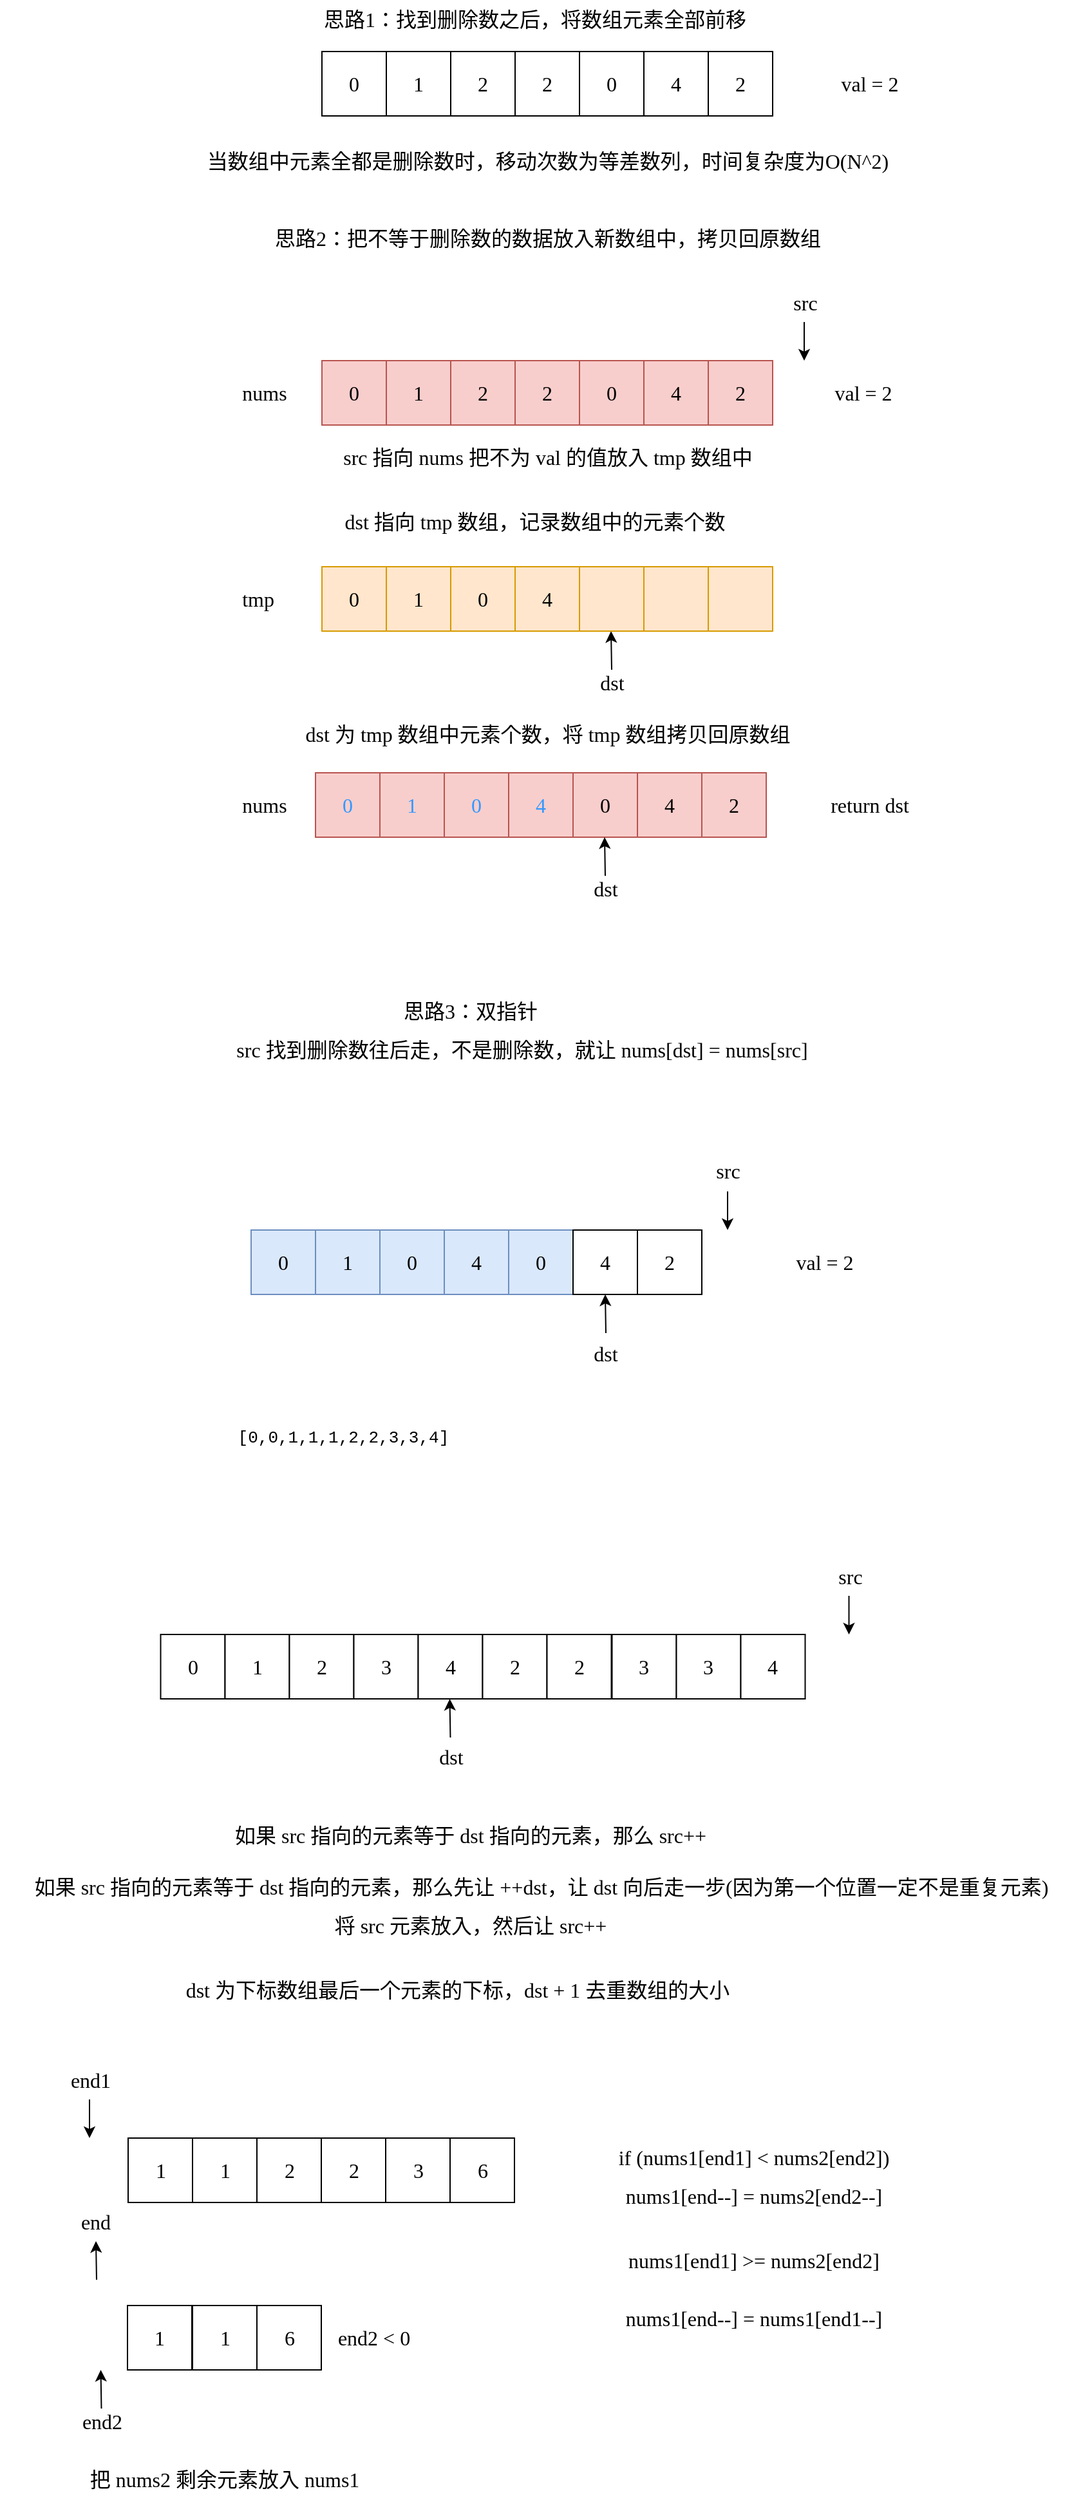 <mxfile version="20.2.3" type="device"><diagram id="tGo_U_AMx95eiQnGcqop" name="第 1 页"><mxGraphModel dx="1038" dy="649" grid="1" gridSize="10" guides="1" tooltips="1" connect="1" arrows="1" fold="1" page="1" pageScale="1" pageWidth="1900" pageHeight="5000" math="0" shadow="0"><root><mxCell id="0"/><mxCell id="1" parent="0"/><mxCell id="850_xuY6AOLNf2zJrWUo-1" value="0" style="whiteSpace=wrap;html=1;aspect=fixed;fontFamily=Comic Sans MS;fontSize=16;" vertex="1" parent="1"><mxGeometry x="325" y="200" width="50" height="50" as="geometry"/></mxCell><mxCell id="850_xuY6AOLNf2zJrWUo-2" value="1" style="whiteSpace=wrap;html=1;aspect=fixed;fontFamily=Comic Sans MS;fontSize=16;" vertex="1" parent="1"><mxGeometry x="375" y="200" width="50" height="50" as="geometry"/></mxCell><mxCell id="850_xuY6AOLNf2zJrWUo-3" value="2" style="whiteSpace=wrap;html=1;aspect=fixed;fontFamily=Comic Sans MS;fontSize=16;" vertex="1" parent="1"><mxGeometry x="425" y="200" width="50" height="50" as="geometry"/></mxCell><mxCell id="850_xuY6AOLNf2zJrWUo-4" value="2" style="whiteSpace=wrap;html=1;aspect=fixed;fontFamily=Comic Sans MS;fontSize=16;" vertex="1" parent="1"><mxGeometry x="475" y="200" width="50" height="50" as="geometry"/></mxCell><mxCell id="850_xuY6AOLNf2zJrWUo-5" value="0" style="whiteSpace=wrap;html=1;aspect=fixed;fontFamily=Comic Sans MS;fontSize=16;" vertex="1" parent="1"><mxGeometry x="525" y="200" width="50" height="50" as="geometry"/></mxCell><mxCell id="850_xuY6AOLNf2zJrWUo-6" value="4" style="whiteSpace=wrap;html=1;aspect=fixed;fontFamily=Comic Sans MS;fontSize=16;" vertex="1" parent="1"><mxGeometry x="575" y="200" width="50" height="50" as="geometry"/></mxCell><mxCell id="850_xuY6AOLNf2zJrWUo-7" value="2" style="whiteSpace=wrap;html=1;aspect=fixed;fontFamily=Comic Sans MS;fontSize=16;" vertex="1" parent="1"><mxGeometry x="625" y="200" width="50" height="50" as="geometry"/></mxCell><mxCell id="850_xuY6AOLNf2zJrWUo-8" value="&lt;font style=&quot;font-size: 16px;&quot; face=&quot;Comic Sans MS&quot;&gt;val = 2&lt;/font&gt;" style="text;html=1;align=center;verticalAlign=middle;resizable=0;points=[];autosize=1;strokeColor=none;fillColor=none;" vertex="1" parent="1"><mxGeometry x="715" y="210" width="70" height="30" as="geometry"/></mxCell><mxCell id="850_xuY6AOLNf2zJrWUo-10" value="当数组中元素全都是删除数时，移动次数为等差数列，时间复杂度为O(N^2)" style="text;html=1;align=center;verticalAlign=middle;resizable=0;points=[];autosize=1;strokeColor=none;fillColor=none;fontSize=16;fontFamily=Comic Sans MS;" vertex="1" parent="1"><mxGeometry x="220" y="270" width="560" height="30" as="geometry"/></mxCell><mxCell id="850_xuY6AOLNf2zJrWUo-11" value="思路1：找到删除数之后，将数组元素全部前移" style="text;html=1;align=center;verticalAlign=middle;resizable=0;points=[];autosize=1;strokeColor=none;fillColor=none;fontSize=16;fontFamily=Comic Sans MS;" vertex="1" parent="1"><mxGeometry x="315" y="160" width="350" height="30" as="geometry"/></mxCell><mxCell id="850_xuY6AOLNf2zJrWUo-12" value="思路2：把不等于删除数的数据放入新数组中，拷贝回原数组" style="text;html=1;align=center;verticalAlign=middle;resizable=0;points=[];autosize=1;strokeColor=none;fillColor=none;fontSize=16;fontFamily=Comic Sans MS;" vertex="1" parent="1"><mxGeometry x="275" y="330" width="450" height="30" as="geometry"/></mxCell><mxCell id="850_xuY6AOLNf2zJrWUo-13" value="0" style="whiteSpace=wrap;html=1;aspect=fixed;fontFamily=Comic Sans MS;fontSize=16;fillColor=#f8cecc;strokeColor=#b85450;" vertex="1" parent="1"><mxGeometry x="325" y="440" width="50" height="50" as="geometry"/></mxCell><mxCell id="850_xuY6AOLNf2zJrWUo-14" value="1" style="whiteSpace=wrap;html=1;aspect=fixed;fontFamily=Comic Sans MS;fontSize=16;fillColor=#f8cecc;strokeColor=#b85450;" vertex="1" parent="1"><mxGeometry x="375" y="440" width="50" height="50" as="geometry"/></mxCell><mxCell id="850_xuY6AOLNf2zJrWUo-15" value="2" style="whiteSpace=wrap;html=1;aspect=fixed;fontFamily=Comic Sans MS;fontSize=16;fillColor=#f8cecc;strokeColor=#b85450;" vertex="1" parent="1"><mxGeometry x="425" y="440" width="50" height="50" as="geometry"/></mxCell><mxCell id="850_xuY6AOLNf2zJrWUo-16" value="2" style="whiteSpace=wrap;html=1;aspect=fixed;fontFamily=Comic Sans MS;fontSize=16;fillColor=#f8cecc;strokeColor=#b85450;" vertex="1" parent="1"><mxGeometry x="475" y="440" width="50" height="50" as="geometry"/></mxCell><mxCell id="850_xuY6AOLNf2zJrWUo-17" value="0" style="whiteSpace=wrap;html=1;aspect=fixed;fontFamily=Comic Sans MS;fontSize=16;fillColor=#f8cecc;strokeColor=#b85450;" vertex="1" parent="1"><mxGeometry x="525" y="440" width="50" height="50" as="geometry"/></mxCell><mxCell id="850_xuY6AOLNf2zJrWUo-18" value="4" style="whiteSpace=wrap;html=1;aspect=fixed;fontFamily=Comic Sans MS;fontSize=16;fillColor=#f8cecc;strokeColor=#b85450;" vertex="1" parent="1"><mxGeometry x="575" y="440" width="50" height="50" as="geometry"/></mxCell><mxCell id="850_xuY6AOLNf2zJrWUo-19" value="2" style="whiteSpace=wrap;html=1;aspect=fixed;fontFamily=Comic Sans MS;fontSize=16;fillColor=#f8cecc;strokeColor=#b85450;" vertex="1" parent="1"><mxGeometry x="625" y="440" width="50" height="50" as="geometry"/></mxCell><mxCell id="850_xuY6AOLNf2zJrWUo-20" value="src" style="text;html=1;align=center;verticalAlign=middle;resizable=0;points=[];autosize=1;strokeColor=none;fillColor=none;fontSize=16;fontFamily=Comic Sans MS;" vertex="1" parent="1"><mxGeometry x="675" y="380" width="50" height="30" as="geometry"/></mxCell><mxCell id="850_xuY6AOLNf2zJrWUo-21" value="" style="endArrow=classic;html=1;rounded=0;fontFamily=Comic Sans MS;fontSize=16;" edge="1" parent="1"><mxGeometry width="50" height="50" relative="1" as="geometry"><mxPoint x="699.5" y="410" as="sourcePoint"/><mxPoint x="699.5" y="440" as="targetPoint"/></mxGeometry></mxCell><mxCell id="850_xuY6AOLNf2zJrWUo-26" value="" style="endArrow=classic;html=1;rounded=0;fontFamily=Comic Sans MS;fontSize=16;" edge="1" parent="1"><mxGeometry width="50" height="50" relative="1" as="geometry"><mxPoint x="550" y="680" as="sourcePoint"/><mxPoint x="549.5" y="650" as="targetPoint"/></mxGeometry></mxCell><mxCell id="850_xuY6AOLNf2zJrWUo-27" value="dst" style="text;html=1;align=center;verticalAlign=middle;resizable=0;points=[];autosize=1;strokeColor=none;fillColor=none;fontSize=16;fontFamily=Comic Sans MS;" vertex="1" parent="1"><mxGeometry x="525" y="675" width="50" height="30" as="geometry"/></mxCell><mxCell id="850_xuY6AOLNf2zJrWUo-28" value="tmp" style="text;html=1;align=center;verticalAlign=middle;resizable=0;points=[];autosize=1;fontSize=16;fontFamily=Comic Sans MS;" vertex="1" parent="1"><mxGeometry x="250" y="610" width="50" height="30" as="geometry"/></mxCell><mxCell id="850_xuY6AOLNf2zJrWUo-29" value="0" style="whiteSpace=wrap;html=1;aspect=fixed;fontFamily=Comic Sans MS;fontSize=16;fillColor=#ffe6cc;strokeColor=#d79b00;" vertex="1" parent="1"><mxGeometry x="325" y="600" width="50" height="50" as="geometry"/></mxCell><mxCell id="850_xuY6AOLNf2zJrWUo-30" value="1" style="whiteSpace=wrap;html=1;aspect=fixed;fontFamily=Comic Sans MS;fontSize=16;fillColor=#ffe6cc;strokeColor=#d79b00;" vertex="1" parent="1"><mxGeometry x="375" y="600" width="50" height="50" as="geometry"/></mxCell><mxCell id="850_xuY6AOLNf2zJrWUo-31" value="0" style="whiteSpace=wrap;html=1;aspect=fixed;fontFamily=Comic Sans MS;fontSize=16;fillColor=#ffe6cc;strokeColor=#d79b00;" vertex="1" parent="1"><mxGeometry x="425" y="600" width="50" height="50" as="geometry"/></mxCell><mxCell id="850_xuY6AOLNf2zJrWUo-32" value="4" style="whiteSpace=wrap;html=1;aspect=fixed;fontFamily=Comic Sans MS;fontSize=16;fillColor=#ffe6cc;strokeColor=#d79b00;" vertex="1" parent="1"><mxGeometry x="475" y="600" width="50" height="50" as="geometry"/></mxCell><mxCell id="850_xuY6AOLNf2zJrWUo-33" value="" style="whiteSpace=wrap;html=1;aspect=fixed;fontFamily=Comic Sans MS;fontSize=16;fillColor=#ffe6cc;strokeColor=#d79b00;" vertex="1" parent="1"><mxGeometry x="525" y="600" width="50" height="50" as="geometry"/></mxCell><mxCell id="850_xuY6AOLNf2zJrWUo-34" value="" style="whiteSpace=wrap;html=1;aspect=fixed;fontFamily=Comic Sans MS;fontSize=16;fillColor=#ffe6cc;strokeColor=#d79b00;" vertex="1" parent="1"><mxGeometry x="575" y="600" width="50" height="50" as="geometry"/></mxCell><mxCell id="850_xuY6AOLNf2zJrWUo-35" value="" style="whiteSpace=wrap;html=1;aspect=fixed;fontFamily=Comic Sans MS;fontSize=16;fillColor=#ffe6cc;strokeColor=#d79b00;" vertex="1" parent="1"><mxGeometry x="625" y="600" width="50" height="50" as="geometry"/></mxCell><mxCell id="850_xuY6AOLNf2zJrWUo-36" value="val = 2" style="text;html=1;align=center;verticalAlign=middle;resizable=0;points=[];autosize=1;strokeColor=none;fillColor=none;fontSize=16;fontFamily=Comic Sans MS;" vertex="1" parent="1"><mxGeometry x="710" y="450" width="70" height="30" as="geometry"/></mxCell><mxCell id="850_xuY6AOLNf2zJrWUo-39" value="return dst" style="text;html=1;align=center;verticalAlign=middle;resizable=0;points=[];autosize=1;strokeColor=none;fillColor=none;fontSize=16;fontFamily=Comic Sans MS;" vertex="1" parent="1"><mxGeometry x="700" y="770" width="100" height="30" as="geometry"/></mxCell><mxCell id="850_xuY6AOLNf2zJrWUo-40" value="nums" style="text;html=1;align=center;verticalAlign=middle;resizable=0;points=[];autosize=1;fontSize=16;fontFamily=Comic Sans MS;" vertex="1" parent="1"><mxGeometry x="250" y="450" width="60" height="30" as="geometry"/></mxCell><mxCell id="850_xuY6AOLNf2zJrWUo-42" value="src 指向 nums 把不为 val 的值放入 tmp 数组中" style="text;html=1;align=center;verticalAlign=middle;resizable=0;points=[];autosize=1;strokeColor=none;fillColor=none;fontSize=16;fontFamily=Comic Sans MS;" vertex="1" parent="1"><mxGeometry x="320" y="500" width="360" height="30" as="geometry"/></mxCell><mxCell id="850_xuY6AOLNf2zJrWUo-43" value="dst 指向 tmp 数组，记录数组中的元素个数" style="text;html=1;align=center;verticalAlign=middle;resizable=0;points=[];autosize=1;strokeColor=none;fillColor=none;fontSize=16;fontFamily=Comic Sans MS;" vertex="1" parent="1"><mxGeometry x="325" y="550" width="330" height="30" as="geometry"/></mxCell><mxCell id="850_xuY6AOLNf2zJrWUo-44" value="dst 为 tmp 数组中元素个数，将 tmp 数组拷贝回原数组" style="text;html=1;align=center;verticalAlign=middle;resizable=0;points=[];autosize=1;strokeColor=none;fillColor=none;fontSize=16;fontFamily=Comic Sans MS;" vertex="1" parent="1"><mxGeometry x="290" y="715" width="420" height="30" as="geometry"/></mxCell><mxCell id="850_xuY6AOLNf2zJrWUo-45" value="&lt;font color=&quot;#3399ff&quot;&gt;0&lt;/font&gt;" style="whiteSpace=wrap;html=1;aspect=fixed;fontFamily=Comic Sans MS;fontSize=16;fillColor=#f8cecc;strokeColor=#b85450;" vertex="1" parent="1"><mxGeometry x="320" y="760" width="50" height="50" as="geometry"/></mxCell><mxCell id="850_xuY6AOLNf2zJrWUo-46" value="&lt;font color=&quot;#3399ff&quot;&gt;1&lt;/font&gt;" style="whiteSpace=wrap;html=1;aspect=fixed;fontFamily=Comic Sans MS;fontSize=16;fillColor=#f8cecc;strokeColor=#b85450;" vertex="1" parent="1"><mxGeometry x="370" y="760" width="50" height="50" as="geometry"/></mxCell><mxCell id="850_xuY6AOLNf2zJrWUo-47" value="&lt;font color=&quot;#3399ff&quot;&gt;0&lt;/font&gt;" style="whiteSpace=wrap;html=1;aspect=fixed;fontFamily=Comic Sans MS;fontSize=16;fillColor=#f8cecc;strokeColor=#b85450;" vertex="1" parent="1"><mxGeometry x="420" y="760" width="50" height="50" as="geometry"/></mxCell><mxCell id="850_xuY6AOLNf2zJrWUo-48" value="&lt;font color=&quot;#3399ff&quot;&gt;4&lt;/font&gt;" style="whiteSpace=wrap;html=1;aspect=fixed;fontFamily=Comic Sans MS;fontSize=16;fillColor=#f8cecc;strokeColor=#b85450;" vertex="1" parent="1"><mxGeometry x="470" y="760" width="50" height="50" as="geometry"/></mxCell><mxCell id="850_xuY6AOLNf2zJrWUo-49" value="0" style="whiteSpace=wrap;html=1;aspect=fixed;fontFamily=Comic Sans MS;fontSize=16;fillColor=#f8cecc;strokeColor=#b85450;" vertex="1" parent="1"><mxGeometry x="520" y="760" width="50" height="50" as="geometry"/></mxCell><mxCell id="850_xuY6AOLNf2zJrWUo-50" value="4" style="whiteSpace=wrap;html=1;aspect=fixed;fontFamily=Comic Sans MS;fontSize=16;fillColor=#f8cecc;strokeColor=#b85450;" vertex="1" parent="1"><mxGeometry x="570" y="760" width="50" height="50" as="geometry"/></mxCell><mxCell id="850_xuY6AOLNf2zJrWUo-51" value="2" style="whiteSpace=wrap;html=1;aspect=fixed;fontFamily=Comic Sans MS;fontSize=16;fillColor=#f8cecc;strokeColor=#b85450;" vertex="1" parent="1"><mxGeometry x="620" y="760" width="50" height="50" as="geometry"/></mxCell><mxCell id="850_xuY6AOLNf2zJrWUo-52" value="nums" style="text;html=1;align=center;verticalAlign=middle;resizable=0;points=[];autosize=1;fontSize=16;fontFamily=Comic Sans MS;" vertex="1" parent="1"><mxGeometry x="250" y="770" width="60" height="30" as="geometry"/></mxCell><mxCell id="850_xuY6AOLNf2zJrWUo-53" value="" style="endArrow=classic;html=1;rounded=0;fontFamily=Comic Sans MS;fontSize=16;" edge="1" parent="1"><mxGeometry width="50" height="50" relative="1" as="geometry"><mxPoint x="545" y="840" as="sourcePoint"/><mxPoint x="544.5" y="810" as="targetPoint"/></mxGeometry></mxCell><mxCell id="850_xuY6AOLNf2zJrWUo-54" value="dst" style="text;html=1;align=center;verticalAlign=middle;resizable=0;points=[];autosize=1;strokeColor=none;fillColor=none;fontSize=16;fontFamily=Comic Sans MS;" vertex="1" parent="1"><mxGeometry x="520" y="835" width="50" height="30" as="geometry"/></mxCell><mxCell id="850_xuY6AOLNf2zJrWUo-56" value="0" style="whiteSpace=wrap;html=1;aspect=fixed;fontFamily=Comic Sans MS;fontSize=16;fillColor=#dae8fc;strokeColor=#6c8ebf;" vertex="1" parent="1"><mxGeometry x="270" y="1115" width="50" height="50" as="geometry"/></mxCell><mxCell id="850_xuY6AOLNf2zJrWUo-57" value="1" style="whiteSpace=wrap;html=1;aspect=fixed;fontFamily=Comic Sans MS;fontSize=16;fillColor=#dae8fc;strokeColor=#6c8ebf;" vertex="1" parent="1"><mxGeometry x="320" y="1115" width="50" height="50" as="geometry"/></mxCell><mxCell id="850_xuY6AOLNf2zJrWUo-58" value="0" style="whiteSpace=wrap;html=1;aspect=fixed;fontFamily=Comic Sans MS;fontSize=16;fillColor=#dae8fc;strokeColor=#6c8ebf;" vertex="1" parent="1"><mxGeometry x="370" y="1115" width="50" height="50" as="geometry"/></mxCell><mxCell id="850_xuY6AOLNf2zJrWUo-59" value="4" style="whiteSpace=wrap;html=1;aspect=fixed;fontFamily=Comic Sans MS;fontSize=16;fillColor=#dae8fc;strokeColor=#6c8ebf;" vertex="1" parent="1"><mxGeometry x="420" y="1115" width="50" height="50" as="geometry"/></mxCell><mxCell id="850_xuY6AOLNf2zJrWUo-60" value="0" style="whiteSpace=wrap;html=1;aspect=fixed;fontFamily=Comic Sans MS;fontSize=16;fillColor=#dae8fc;strokeColor=#6c8ebf;" vertex="1" parent="1"><mxGeometry x="470" y="1115" width="50" height="50" as="geometry"/></mxCell><mxCell id="850_xuY6AOLNf2zJrWUo-61" value="4" style="whiteSpace=wrap;html=1;aspect=fixed;fontFamily=Comic Sans MS;fontSize=16;" vertex="1" parent="1"><mxGeometry x="520" y="1115" width="50" height="50" as="geometry"/></mxCell><mxCell id="850_xuY6AOLNf2zJrWUo-62" value="2" style="whiteSpace=wrap;html=1;aspect=fixed;fontFamily=Comic Sans MS;fontSize=16;" vertex="1" parent="1"><mxGeometry x="570" y="1115" width="50" height="50" as="geometry"/></mxCell><mxCell id="850_xuY6AOLNf2zJrWUo-63" value="&lt;font color=&quot;#000000&quot;&gt;思路3：双指针&lt;/font&gt;" style="text;html=1;align=center;verticalAlign=middle;resizable=0;points=[];autosize=1;strokeColor=none;fillColor=none;fontSize=16;fontFamily=Comic Sans MS;fontColor=#3399FF;" vertex="1" parent="1"><mxGeometry x="375" y="930" width="130" height="30" as="geometry"/></mxCell><mxCell id="850_xuY6AOLNf2zJrWUo-64" value="" style="endArrow=classic;html=1;rounded=0;fontFamily=Comic Sans MS;fontSize=16;fontColor=#000000;" edge="1" parent="1"><mxGeometry width="50" height="50" relative="1" as="geometry"><mxPoint x="640" y="1085" as="sourcePoint"/><mxPoint x="640" y="1115" as="targetPoint"/></mxGeometry></mxCell><mxCell id="850_xuY6AOLNf2zJrWUo-65" value="" style="endArrow=classic;html=1;rounded=0;fontFamily=Comic Sans MS;fontSize=16;fontColor=#000000;" edge="1" parent="1"><mxGeometry width="50" height="50" relative="1" as="geometry"><mxPoint x="545.5" y="1195" as="sourcePoint"/><mxPoint x="545" y="1165" as="targetPoint"/></mxGeometry></mxCell><mxCell id="850_xuY6AOLNf2zJrWUo-66" value="src" style="text;html=1;align=center;verticalAlign=middle;resizable=0;points=[];autosize=1;strokeColor=none;fillColor=none;fontSize=16;fontFamily=Comic Sans MS;fontColor=#000000;" vertex="1" parent="1"><mxGeometry x="615" y="1054" width="50" height="30" as="geometry"/></mxCell><mxCell id="850_xuY6AOLNf2zJrWUo-67" value="dst" style="text;html=1;align=center;verticalAlign=middle;resizable=0;points=[];autosize=1;strokeColor=none;fillColor=none;fontSize=16;fontFamily=Comic Sans MS;fontColor=#000000;" vertex="1" parent="1"><mxGeometry x="520" y="1196" width="50" height="30" as="geometry"/></mxCell><mxCell id="850_xuY6AOLNf2zJrWUo-68" value="val = 2" style="text;html=1;align=center;verticalAlign=middle;resizable=0;points=[];autosize=1;strokeColor=none;fillColor=none;fontSize=16;fontFamily=Comic Sans MS;fontColor=#000000;" vertex="1" parent="1"><mxGeometry x="680" y="1125" width="70" height="30" as="geometry"/></mxCell><mxCell id="850_xuY6AOLNf2zJrWUo-69" value="src 找到删除数往后走，不是删除数，就让 nums[dst] = nums[src]" style="text;html=1;align=center;verticalAlign=middle;resizable=0;points=[];autosize=1;strokeColor=none;fillColor=none;fontSize=16;fontFamily=Comic Sans MS;fontColor=#000000;" vertex="1" parent="1"><mxGeometry x="235" y="960" width="490" height="30" as="geometry"/></mxCell><mxCell id="850_xuY6AOLNf2zJrWUo-70" value="&lt;pre style=&quot;box-sizing: border-box; font-size: 13px; font-family: SFMono-Regular, Consolas, &amp;quot;Liberation Mono&amp;quot;, Menlo, Courier, monospace; margin-top: 0px; margin-bottom: 1em; overflow: auto; background: rgba(var(--dsw-fill-tertiary-rgba)); padding: 10px 15px; color: rgba(var(--grey-9-rgb),1); line-height: 1.6; border-radius: 3px; font-style: normal; font-variant-ligatures: normal; font-variant-caps: normal; font-weight: 400; letter-spacing: normal; orphans: 2; text-align: start; text-indent: 0px; text-transform: none; widows: 2; word-spacing: 0px; -webkit-text-stroke-width: 0px; text-decoration-thickness: initial; text-decoration-style: initial; text-decoration-color: initial;&quot;&gt; [0,0,1,1,1,2,2,3,3,4]&lt;/pre&gt;" style="text;whiteSpace=wrap;html=1;fontSize=16;fontFamily=Comic Sans MS;fontColor=#000000;" vertex="1" parent="1"><mxGeometry x="235" y="1250" width="220" height="80" as="geometry"/></mxCell><mxCell id="850_xuY6AOLNf2zJrWUo-71" value="0" style="whiteSpace=wrap;html=1;aspect=fixed;fontFamily=Comic Sans MS;fontSize=16;" vertex="1" parent="1"><mxGeometry x="199.75" y="1429" width="50" height="50" as="geometry"/></mxCell><mxCell id="850_xuY6AOLNf2zJrWUo-72" value="1" style="whiteSpace=wrap;html=1;aspect=fixed;fontFamily=Comic Sans MS;fontSize=16;" vertex="1" parent="1"><mxGeometry x="249.75" y="1429" width="50" height="50" as="geometry"/></mxCell><mxCell id="850_xuY6AOLNf2zJrWUo-73" value="2" style="whiteSpace=wrap;html=1;aspect=fixed;fontFamily=Comic Sans MS;fontSize=16;" vertex="1" parent="1"><mxGeometry x="299.75" y="1429" width="50" height="50" as="geometry"/></mxCell><mxCell id="850_xuY6AOLNf2zJrWUo-74" value="3" style="whiteSpace=wrap;html=1;aspect=fixed;fontFamily=Comic Sans MS;fontSize=16;" vertex="1" parent="1"><mxGeometry x="349.75" y="1429" width="50" height="50" as="geometry"/></mxCell><mxCell id="850_xuY6AOLNf2zJrWUo-75" value="4" style="whiteSpace=wrap;html=1;aspect=fixed;fontFamily=Comic Sans MS;fontSize=16;" vertex="1" parent="1"><mxGeometry x="399.75" y="1429" width="50" height="50" as="geometry"/></mxCell><mxCell id="850_xuY6AOLNf2zJrWUo-76" value="2" style="whiteSpace=wrap;html=1;aspect=fixed;fontFamily=Comic Sans MS;fontSize=16;" vertex="1" parent="1"><mxGeometry x="449.75" y="1429" width="50" height="50" as="geometry"/></mxCell><mxCell id="850_xuY6AOLNf2zJrWUo-77" value="2" style="whiteSpace=wrap;html=1;aspect=fixed;fontFamily=Comic Sans MS;fontSize=16;" vertex="1" parent="1"><mxGeometry x="499.75" y="1429" width="50" height="50" as="geometry"/></mxCell><mxCell id="850_xuY6AOLNf2zJrWUo-79" value="3" style="whiteSpace=wrap;html=1;aspect=fixed;fontFamily=Comic Sans MS;fontSize=16;" vertex="1" parent="1"><mxGeometry x="550.25" y="1429" width="50" height="50" as="geometry"/></mxCell><mxCell id="850_xuY6AOLNf2zJrWUo-80" value="3" style="whiteSpace=wrap;html=1;aspect=fixed;fontFamily=Comic Sans MS;fontSize=16;" vertex="1" parent="1"><mxGeometry x="600.25" y="1429" width="50" height="50" as="geometry"/></mxCell><mxCell id="850_xuY6AOLNf2zJrWUo-81" value="4" style="whiteSpace=wrap;html=1;aspect=fixed;fontFamily=Comic Sans MS;fontSize=16;" vertex="1" parent="1"><mxGeometry x="650.25" y="1429" width="50" height="50" as="geometry"/></mxCell><mxCell id="850_xuY6AOLNf2zJrWUo-82" value="dst" style="text;html=1;align=center;verticalAlign=middle;resizable=0;points=[];autosize=1;strokeColor=none;fillColor=none;fontSize=16;fontFamily=Comic Sans MS;fontColor=#000000;" vertex="1" parent="1"><mxGeometry x="399.75" y="1509" width="50" height="30" as="geometry"/></mxCell><mxCell id="850_xuY6AOLNf2zJrWUo-83" value="" style="endArrow=classic;html=1;rounded=0;fontFamily=Comic Sans MS;fontSize=16;fontColor=#000000;" edge="1" parent="1"><mxGeometry width="50" height="50" relative="1" as="geometry"><mxPoint x="424.75" y="1509" as="sourcePoint"/><mxPoint x="424.25" y="1479" as="targetPoint"/></mxGeometry></mxCell><mxCell id="850_xuY6AOLNf2zJrWUo-84" value="" style="endArrow=classic;html=1;rounded=0;fontFamily=Comic Sans MS;fontSize=16;fontColor=#000000;" edge="1" parent="1"><mxGeometry width="50" height="50" relative="1" as="geometry"><mxPoint x="734.25" y="1399" as="sourcePoint"/><mxPoint x="734.25" y="1429" as="targetPoint"/></mxGeometry></mxCell><mxCell id="850_xuY6AOLNf2zJrWUo-85" value="src" style="text;html=1;align=center;verticalAlign=middle;resizable=0;points=[];autosize=1;strokeColor=none;fillColor=none;fontSize=16;fontFamily=Comic Sans MS;fontColor=#000000;" vertex="1" parent="1"><mxGeometry x="710" y="1369" width="50" height="30" as="geometry"/></mxCell><mxCell id="850_xuY6AOLNf2zJrWUo-86" value="如果 src 指向的元素等于 dst 指向的元素，那么 src++" style="text;html=1;align=center;verticalAlign=middle;resizable=0;points=[];autosize=1;strokeColor=none;fillColor=none;fontSize=16;fontFamily=Comic Sans MS;fontColor=#000000;" vertex="1" parent="1"><mxGeometry x="235" y="1570" width="410" height="30" as="geometry"/></mxCell><mxCell id="850_xuY6AOLNf2zJrWUo-87" value="如果 src 指向的元素等于 dst 指向的元素，那么先让 ++dst，让 dst 向后走一步(因为第一个位置一定不是重复元素)" style="text;html=1;align=center;verticalAlign=middle;resizable=0;points=[];autosize=1;strokeColor=none;fillColor=none;fontSize=16;fontFamily=Comic Sans MS;fontColor=#000000;" vertex="1" parent="1"><mxGeometry x="75" y="1610" width="840" height="30" as="geometry"/></mxCell><mxCell id="850_xuY6AOLNf2zJrWUo-88" value="将 src 元素放入，然后让 src++" style="text;html=1;align=center;verticalAlign=middle;resizable=0;points=[];autosize=1;strokeColor=none;fillColor=none;fontSize=16;fontFamily=Comic Sans MS;fontColor=#000000;" vertex="1" parent="1"><mxGeometry x="320" y="1640" width="240" height="30" as="geometry"/></mxCell><mxCell id="850_xuY6AOLNf2zJrWUo-91" value="dst 为下标数组最后一个元素的下标，dst + 1 去重数组的大小" style="text;html=1;align=center;verticalAlign=middle;resizable=0;points=[];autosize=1;strokeColor=none;fillColor=none;fontSize=16;fontFamily=Comic Sans MS;fontColor=#000000;" vertex="1" parent="1"><mxGeometry x="199.75" y="1690" width="460" height="30" as="geometry"/></mxCell><mxCell id="850_xuY6AOLNf2zJrWUo-92" value="1" style="whiteSpace=wrap;html=1;aspect=fixed;fontFamily=Comic Sans MS;fontSize=16;" vertex="1" parent="1"><mxGeometry x="174.5" y="1820" width="50" height="50" as="geometry"/></mxCell><mxCell id="850_xuY6AOLNf2zJrWUo-93" value="1" style="whiteSpace=wrap;html=1;aspect=fixed;fontFamily=Comic Sans MS;fontSize=16;" vertex="1" parent="1"><mxGeometry x="224.5" y="1820" width="50" height="50" as="geometry"/></mxCell><mxCell id="850_xuY6AOLNf2zJrWUo-94" value="2" style="whiteSpace=wrap;html=1;aspect=fixed;fontFamily=Comic Sans MS;fontSize=16;" vertex="1" parent="1"><mxGeometry x="274.5" y="1820" width="50" height="50" as="geometry"/></mxCell><mxCell id="850_xuY6AOLNf2zJrWUo-95" value="2" style="whiteSpace=wrap;html=1;aspect=fixed;fontFamily=Comic Sans MS;fontSize=16;" vertex="1" parent="1"><mxGeometry x="324.5" y="1820" width="50" height="50" as="geometry"/></mxCell><mxCell id="850_xuY6AOLNf2zJrWUo-96" value="3" style="whiteSpace=wrap;html=1;aspect=fixed;fontFamily=Comic Sans MS;fontSize=16;" vertex="1" parent="1"><mxGeometry x="374.5" y="1820" width="50" height="50" as="geometry"/></mxCell><mxCell id="850_xuY6AOLNf2zJrWUo-97" value="6" style="whiteSpace=wrap;html=1;aspect=fixed;fontFamily=Comic Sans MS;fontSize=16;" vertex="1" parent="1"><mxGeometry x="424.5" y="1820" width="50" height="50" as="geometry"/></mxCell><mxCell id="850_xuY6AOLNf2zJrWUo-98" value="1" style="whiteSpace=wrap;html=1;aspect=fixed;fontFamily=Comic Sans MS;fontSize=16;" vertex="1" parent="1"><mxGeometry x="174" y="1950" width="50" height="50" as="geometry"/></mxCell><mxCell id="850_xuY6AOLNf2zJrWUo-99" value="1" style="whiteSpace=wrap;html=1;aspect=fixed;fontFamily=Comic Sans MS;fontSize=16;" vertex="1" parent="1"><mxGeometry x="224.5" y="1950" width="50" height="50" as="geometry"/></mxCell><mxCell id="850_xuY6AOLNf2zJrWUo-100" value="6" style="whiteSpace=wrap;html=1;aspect=fixed;fontFamily=Comic Sans MS;fontSize=16;" vertex="1" parent="1"><mxGeometry x="274.5" y="1950" width="50" height="50" as="geometry"/></mxCell><mxCell id="850_xuY6AOLNf2zJrWUo-102" value="end1" style="text;html=1;align=center;verticalAlign=middle;resizable=0;points=[];autosize=1;strokeColor=none;fillColor=none;fontSize=16;fontFamily=Comic Sans MS;fontColor=#000000;" vertex="1" parent="1"><mxGeometry x="114.5" y="1760" width="60" height="30" as="geometry"/></mxCell><mxCell id="850_xuY6AOLNf2zJrWUo-103" value="" style="endArrow=classic;html=1;rounded=0;fontFamily=Comic Sans MS;fontSize=16;fontColor=#000000;" edge="1" parent="1"><mxGeometry width="50" height="50" relative="1" as="geometry"><mxPoint x="144.5" y="1790" as="sourcePoint"/><mxPoint x="144.5" y="1820" as="targetPoint"/></mxGeometry></mxCell><mxCell id="850_xuY6AOLNf2zJrWUo-104" value="" style="endArrow=classic;html=1;rounded=0;fontFamily=Comic Sans MS;fontSize=16;fontColor=#000000;" edge="1" parent="1"><mxGeometry width="50" height="50" relative="1" as="geometry"><mxPoint x="153.75" y="2030" as="sourcePoint"/><mxPoint x="153.25" y="2000" as="targetPoint"/></mxGeometry></mxCell><mxCell id="850_xuY6AOLNf2zJrWUo-105" value="end2" style="text;html=1;align=center;verticalAlign=middle;resizable=0;points=[];autosize=1;strokeColor=none;fillColor=none;fontSize=16;fontFamily=Comic Sans MS;fontColor=#000000;" vertex="1" parent="1"><mxGeometry x="124" y="2025" width="60" height="30" as="geometry"/></mxCell><mxCell id="850_xuY6AOLNf2zJrWUo-106" value="end" style="text;html=1;align=center;verticalAlign=middle;resizable=0;points=[];autosize=1;strokeColor=none;fillColor=none;fontSize=16;fontFamily=Comic Sans MS;fontColor=#000000;" vertex="1" parent="1"><mxGeometry x="124" y="1870" width="50" height="30" as="geometry"/></mxCell><mxCell id="850_xuY6AOLNf2zJrWUo-107" value="" style="endArrow=classic;html=1;rounded=0;fontFamily=Comic Sans MS;fontSize=16;fontColor=#000000;" edge="1" parent="1"><mxGeometry width="50" height="50" relative="1" as="geometry"><mxPoint x="150" y="1930" as="sourcePoint"/><mxPoint x="149.5" y="1900" as="targetPoint"/></mxGeometry></mxCell><mxCell id="850_xuY6AOLNf2zJrWUo-108" value="if (nums1[end1] &amp;lt; nums2[end2])" style="text;html=1;align=center;verticalAlign=middle;resizable=0;points=[];autosize=1;strokeColor=none;fillColor=none;fontSize=16;fontFamily=Comic Sans MS;fontColor=#000000;" vertex="1" parent="1"><mxGeometry x="535" y="1820" width="250" height="30" as="geometry"/></mxCell><mxCell id="850_xuY6AOLNf2zJrWUo-109" value="nums1[end--] = nums2[end2--]" style="text;html=1;align=center;verticalAlign=middle;resizable=0;points=[];autosize=1;strokeColor=none;fillColor=none;fontSize=16;fontFamily=Comic Sans MS;fontColor=#000000;" vertex="1" parent="1"><mxGeometry x="535" y="1850" width="250" height="30" as="geometry"/></mxCell><mxCell id="850_xuY6AOLNf2zJrWUo-110" value="nums1[end1] &amp;gt;= nums2[end2]" style="text;html=1;align=center;verticalAlign=middle;resizable=0;points=[];autosize=1;strokeColor=none;fillColor=none;fontSize=16;fontFamily=Comic Sans MS;fontColor=#000000;" vertex="1" parent="1"><mxGeometry x="545" y="1900" width="230" height="30" as="geometry"/></mxCell><mxCell id="850_xuY6AOLNf2zJrWUo-111" value="nums1[end--] = nums1[end1--]" style="text;html=1;align=center;verticalAlign=middle;resizable=0;points=[];autosize=1;strokeColor=none;fillColor=none;fontSize=16;fontFamily=Comic Sans MS;fontColor=#000000;" vertex="1" parent="1"><mxGeometry x="540" y="1945" width="240" height="30" as="geometry"/></mxCell><mxCell id="850_xuY6AOLNf2zJrWUo-112" value="把 nums2 剩余元素放入 nums1" style="text;html=1;align=center;verticalAlign=middle;resizable=0;points=[];autosize=1;strokeColor=none;fillColor=none;fontSize=16;fontFamily=Comic Sans MS;fontColor=#000000;" vertex="1" parent="1"><mxGeometry x="129" y="2070" width="240" height="30" as="geometry"/></mxCell><mxCell id="850_xuY6AOLNf2zJrWUo-113" value="end2 &amp;lt; 0" style="text;html=1;align=center;verticalAlign=middle;resizable=0;points=[];autosize=1;strokeColor=none;fillColor=none;fontSize=16;fontFamily=Comic Sans MS;fontColor=#000000;" vertex="1" parent="1"><mxGeometry x="320" y="1960" width="90" height="30" as="geometry"/></mxCell></root></mxGraphModel></diagram></mxfile>